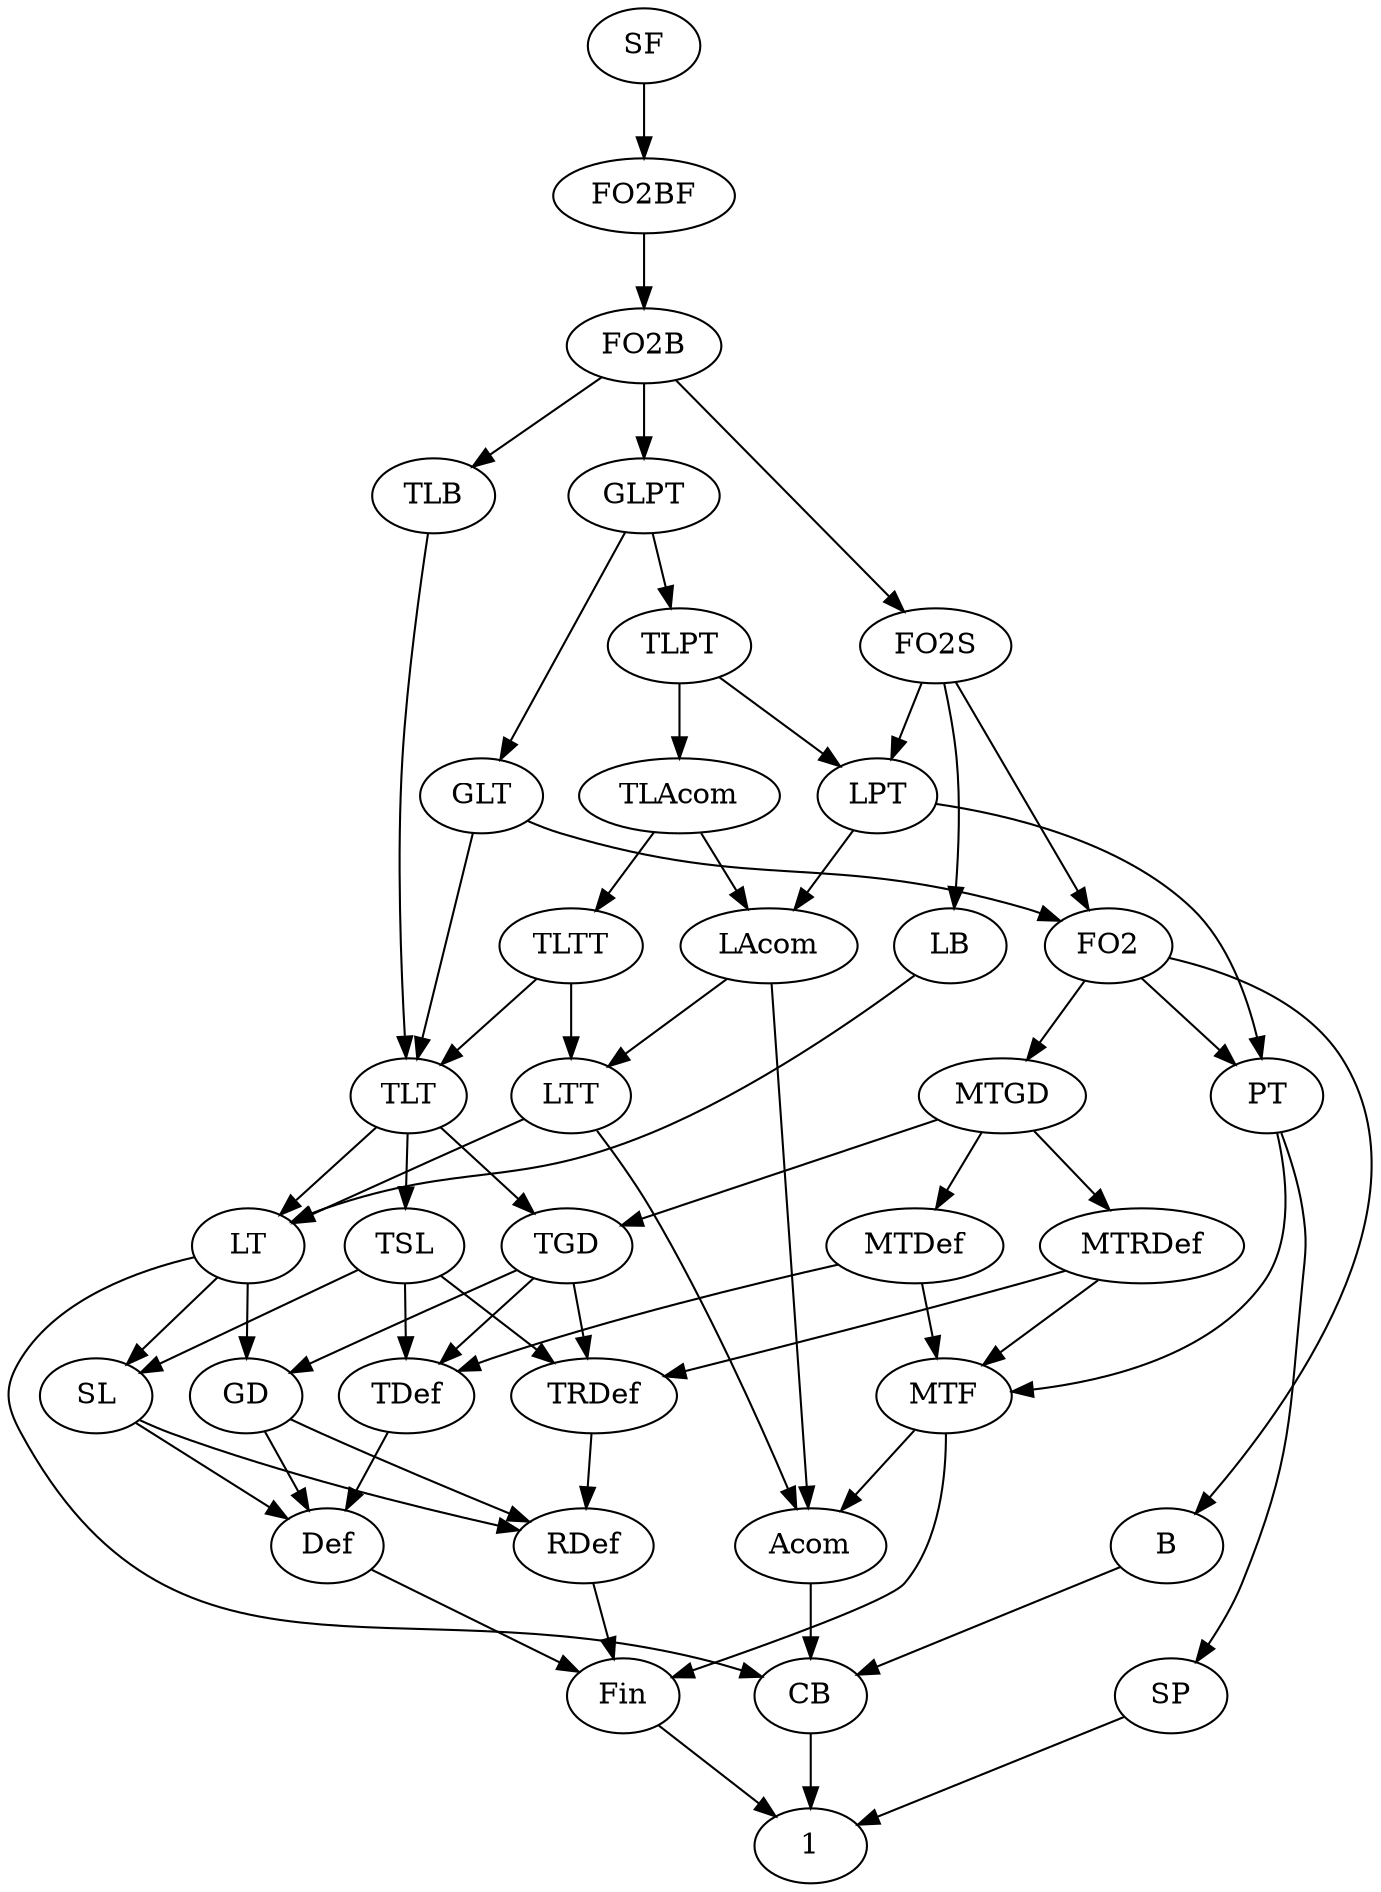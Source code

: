 digraph subreg {
SF -> FO2BF;
FO2BF -> FO2B;
FO2B -> FO2S;
FO2S -> FO2;
FO2 -> PT;
FO2 -> B;
B -> CB;
PT -> SP;
LAcom -> Acom;
LAcom -> LTT;
LTT -> LT;
LT -> SL;
TLAcom -> TLTT;
TLAcom -> LAcom;
TLTT -> LTT;
TLTT -> TLT;
TLT -> LT;
TLT -> TSL;
TSL -> SL;
FO2B -> GLPT;
FO2B -> TLB;
TLB -> TLT;
GLPT -> GLT;
GLT -> TLT;
GLT -> FO2;
FO2S -> LPT;
FO2S -> LB;
LB -> LT;
LPT -> LAcom;
LPT -> PT;
GLPT -> TLPT;
TLPT -> TLAcom;
TLPT -> LPT;
TLT -> TGD;
FO2 -> MTGD;
LT -> GD;
MTGD -> TGD;
MTGD -> MTDef;
MTGD -> MTRDef;
MTDef -> MTF;
MTDef -> TDef;
MTRDef -> MTF;
MTRDef -> TRDef;
TGD -> GD;
PT -> MTF;
MTF -> Acom;
LTT -> Acom;
Acom -> CB;
MTF -> Fin;
LT -> CB;
CB -> 1;
Fin -> 1;
SP -> 1;

TGD -> TDef;
TGD -> TRDef;
GD -> Def;
GD -> RDef;
SL -> Def;
SL -> RDef;
Def -> Fin;
RDef -> Fin;
TSL -> TDef;
TSL -> TRDef;
TDef -> Def;
TRDef -> RDef;
}
